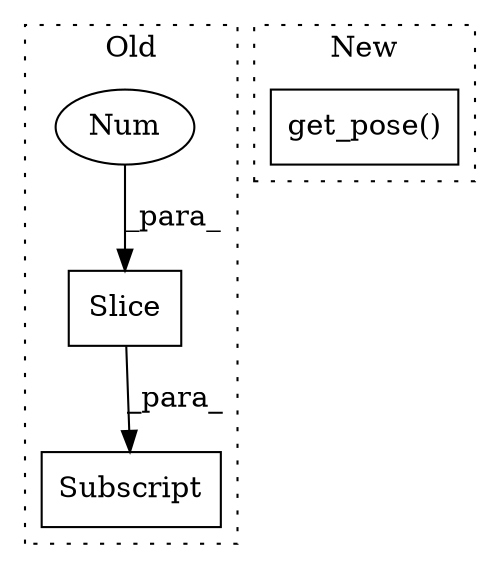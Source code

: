 digraph G {
subgraph cluster0 {
1 [label="Slice" a="80" s="887" l="1" shape="box"];
3 [label="Subscript" a="63" s="875,0" l="16,0" shape="box"];
4 [label="Num" a="76" s="889" l="1" shape="ellipse"];
label = "Old";
style="dotted";
}
subgraph cluster1 {
2 [label="get_pose()" a="75" s="1211,1233" l="14,1" shape="box"];
label = "New";
style="dotted";
}
1 -> 3 [label="_para_"];
4 -> 1 [label="_para_"];
}